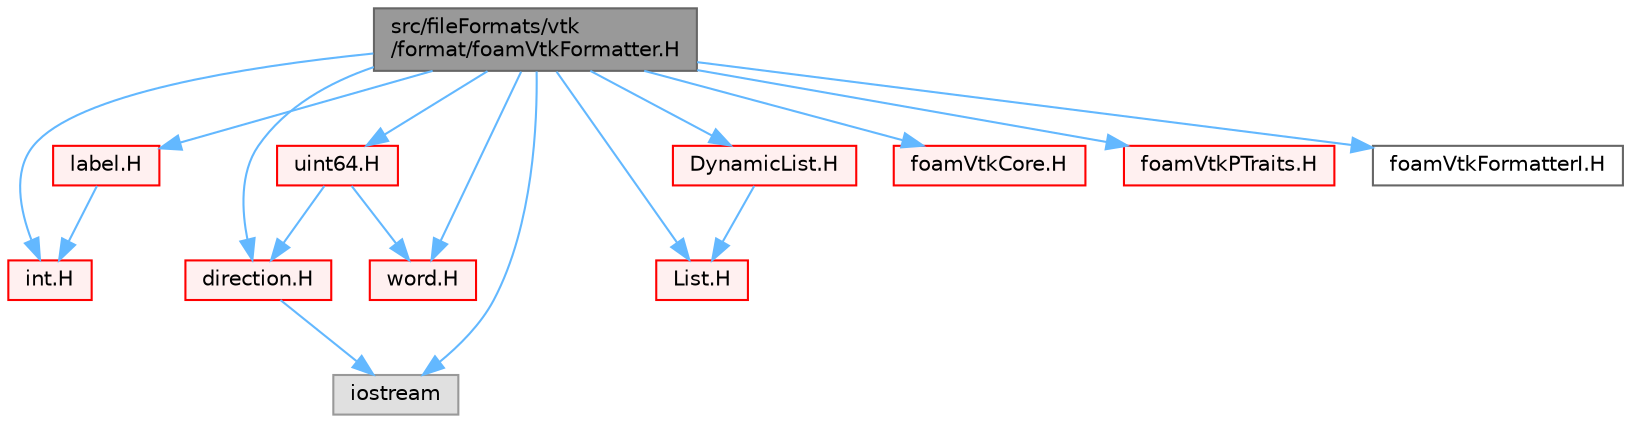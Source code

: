 digraph "src/fileFormats/vtk/format/foamVtkFormatter.H"
{
 // LATEX_PDF_SIZE
  bgcolor="transparent";
  edge [fontname=Helvetica,fontsize=10,labelfontname=Helvetica,labelfontsize=10];
  node [fontname=Helvetica,fontsize=10,shape=box,height=0.2,width=0.4];
  Node1 [id="Node000001",label="src/fileFormats/vtk\l/format/foamVtkFormatter.H",height=0.2,width=0.4,color="gray40", fillcolor="grey60", style="filled", fontcolor="black",tooltip=" "];
  Node1 -> Node2 [id="edge1_Node000001_Node000002",color="steelblue1",style="solid",tooltip=" "];
  Node2 [id="Node000002",label="int.H",height=0.2,width=0.4,color="red", fillcolor="#FFF0F0", style="filled",URL="$int_8H.html",tooltip="System signed integer."];
  Node1 -> Node22 [id="edge2_Node000001_Node000022",color="steelblue1",style="solid",tooltip=" "];
  Node22 [id="Node000022",label="label.H",height=0.2,width=0.4,color="red", fillcolor="#FFF0F0", style="filled",URL="$label_8H.html",tooltip=" "];
  Node22 -> Node2 [id="edge3_Node000022_Node000002",color="steelblue1",style="solid",tooltip=" "];
  Node1 -> Node25 [id="edge4_Node000001_Node000025",color="steelblue1",style="solid",tooltip=" "];
  Node25 [id="Node000025",label="uint64.H",height=0.2,width=0.4,color="red", fillcolor="#FFF0F0", style="filled",URL="$uint64_8H.html",tooltip="64bit unsigned integer"];
  Node25 -> Node7 [id="edge5_Node000025_Node000007",color="steelblue1",style="solid",tooltip=" "];
  Node7 [id="Node000007",label="direction.H",height=0.2,width=0.4,color="red", fillcolor="#FFF0F0", style="filled",URL="$direction_8H.html",tooltip="Direction is an 8-bit unsigned integer type used to represent Cartesian directions,..."];
  Node7 -> Node8 [id="edge6_Node000007_Node000008",color="steelblue1",style="solid",tooltip=" "];
  Node8 [id="Node000008",label="iostream",height=0.2,width=0.4,color="grey60", fillcolor="#E0E0E0", style="filled",tooltip=" "];
  Node25 -> Node10 [id="edge7_Node000025_Node000010",color="steelblue1",style="solid",tooltip=" "];
  Node10 [id="Node000010",label="word.H",height=0.2,width=0.4,color="red", fillcolor="#FFF0F0", style="filled",URL="$word_8H.html",tooltip=" "];
  Node1 -> Node7 [id="edge8_Node000001_Node000007",color="steelblue1",style="solid",tooltip=" "];
  Node1 -> Node10 [id="edge9_Node000001_Node000010",color="steelblue1",style="solid",tooltip=" "];
  Node1 -> Node26 [id="edge10_Node000001_Node000026",color="steelblue1",style="solid",tooltip=" "];
  Node26 [id="Node000026",label="List.H",height=0.2,width=0.4,color="red", fillcolor="#FFF0F0", style="filled",URL="$List_8H.html",tooltip=" "];
  Node1 -> Node87 [id="edge11_Node000001_Node000087",color="steelblue1",style="solid",tooltip=" "];
  Node87 [id="Node000087",label="DynamicList.H",height=0.2,width=0.4,color="red", fillcolor="#FFF0F0", style="filled",URL="$DynamicList_8H.html",tooltip=" "];
  Node87 -> Node26 [id="edge12_Node000087_Node000026",color="steelblue1",style="solid",tooltip=" "];
  Node1 -> Node96 [id="edge13_Node000001_Node000096",color="steelblue1",style="solid",tooltip=" "];
  Node96 [id="Node000096",label="foamVtkCore.H",height=0.2,width=0.4,color="red", fillcolor="#FFF0F0", style="filled",URL="$foamVtkCore_8H.html",tooltip=" "];
  Node1 -> Node107 [id="edge14_Node000001_Node000107",color="steelblue1",style="solid",tooltip=" "];
  Node107 [id="Node000107",label="foamVtkPTraits.H",height=0.2,width=0.4,color="red", fillcolor="#FFF0F0", style="filled",URL="$foamVtkPTraits_8H.html",tooltip=" "];
  Node1 -> Node8 [id="edge15_Node000001_Node000008",color="steelblue1",style="solid",tooltip=" "];
  Node1 -> Node108 [id="edge16_Node000001_Node000108",color="steelblue1",style="solid",tooltip=" "];
  Node108 [id="Node000108",label="foamVtkFormatterI.H",height=0.2,width=0.4,color="grey40", fillcolor="white", style="filled",URL="$foamVtkFormatterI_8H.html",tooltip=" "];
}
